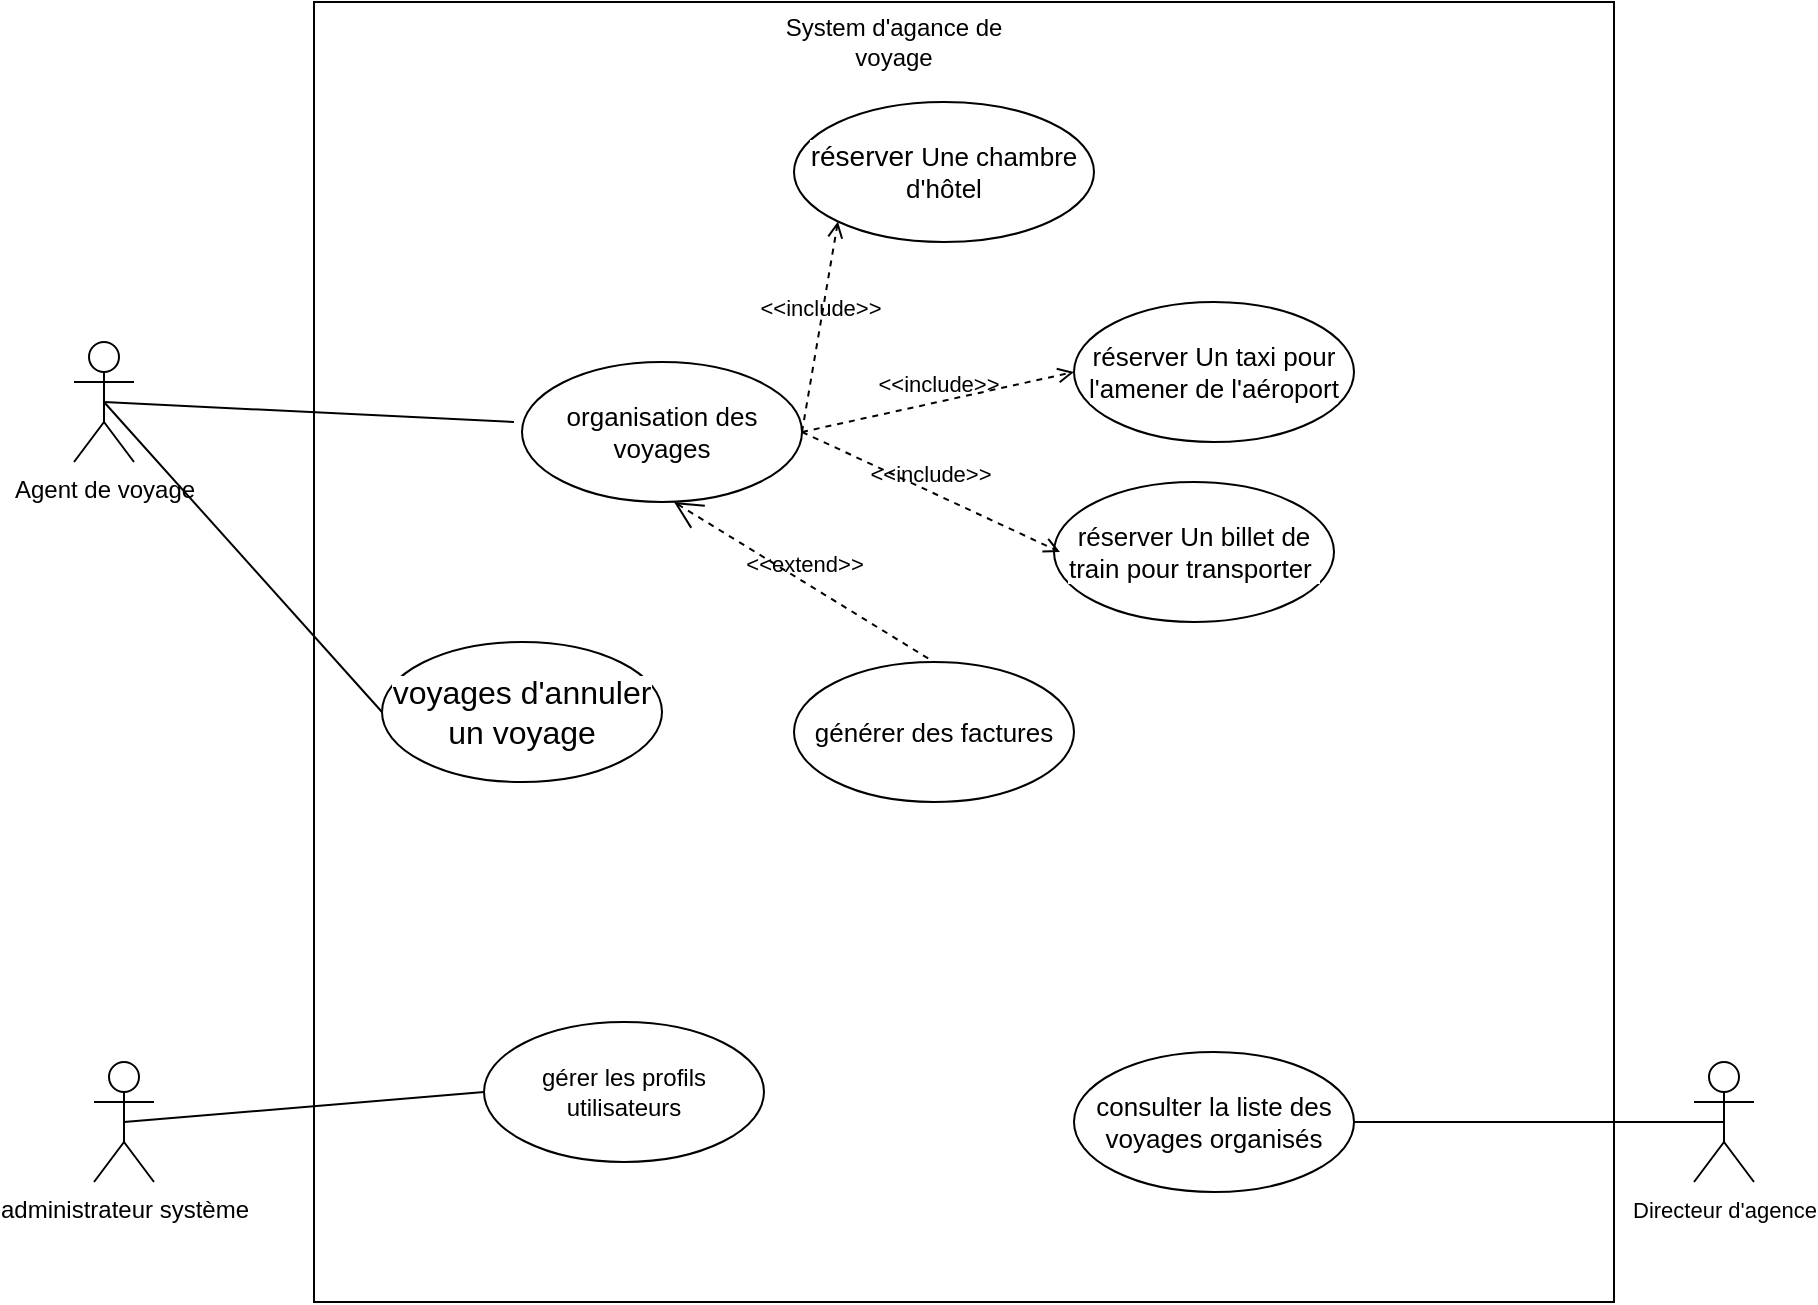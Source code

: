 <mxfile version="14.1.8" type="github">
  <diagram id="KFgFOe4yqHx0QMs8658P" name="Page-1">
    <mxGraphModel dx="1497" dy="730" grid="1" gridSize="10" guides="1" tooltips="1" connect="1" arrows="1" fold="1" page="1" pageScale="1" pageWidth="827" pageHeight="1169" math="0" shadow="0">
      <root>
        <mxCell id="0" />
        <mxCell id="1" parent="0" />
        <mxCell id="tHqGQBTP2perI8vmUkP6-1" value="" style="whiteSpace=wrap;html=1;aspect=fixed;" vertex="1" parent="1">
          <mxGeometry x="240" y="60" width="650" height="650" as="geometry" />
        </mxCell>
        <mxCell id="tHqGQBTP2perI8vmUkP6-2" value="Agent de voyage" style="shape=umlActor;html=1;verticalLabelPosition=bottom;verticalAlign=top;align=center;" vertex="1" parent="1">
          <mxGeometry x="120" y="230" width="30" height="60" as="geometry" />
        </mxCell>
        <mxCell id="tHqGQBTP2perI8vmUkP6-3" value="&lt;span style=&quot;font-family: &amp;#34;nunito sans&amp;#34; , sans-serif ; font-size: 14px ; background-color: rgb(255 , 255 , 255)&quot;&gt;réserver&amp;nbsp;&lt;/span&gt;&lt;span style=&quot;font-family: &amp;#34;nunito sans&amp;#34; , sans-serif ; font-size: 13px ; background-color: rgb(255 , 255 , 255)&quot;&gt;Une chambre d&#39;hôtel&lt;/span&gt;" style="ellipse;whiteSpace=wrap;html=1;" vertex="1" parent="1">
          <mxGeometry x="480" y="110" width="150" height="70" as="geometry" />
        </mxCell>
        <mxCell id="tHqGQBTP2perI8vmUkP6-4" value="&lt;span style=&quot;font-family: &amp;#34;nunito sans&amp;#34; , sans-serif ; font-size: 13px ; background-color: rgb(255 , 255 , 255)&quot;&gt;réserver&amp;nbsp;&lt;/span&gt;&lt;span style=&quot;font-family: &amp;#34;nunito sans&amp;#34; , sans-serif ; font-size: 13px ; background-color: rgb(255 , 255 , 255)&quot;&gt;Un taxi pour l&#39;amener de l&#39;aéroport&lt;/span&gt;" style="ellipse;whiteSpace=wrap;html=1;" vertex="1" parent="1">
          <mxGeometry x="620" y="210" width="140" height="70" as="geometry" />
        </mxCell>
        <mxCell id="tHqGQBTP2perI8vmUkP6-5" value="&lt;span style=&quot;font-family: &amp;#34;nunito sans&amp;#34; , sans-serif ; font-size: 13px ; background-color: rgb(255 , 255 , 255)&quot;&gt;réserver&amp;nbsp;&lt;/span&gt;&lt;span style=&quot;font-family: &amp;#34;nunito sans&amp;#34; , sans-serif ; font-size: 13px ; background-color: rgb(255 , 255 , 255)&quot;&gt;Un billet de train pour transporter&amp;nbsp;&lt;/span&gt;" style="ellipse;whiteSpace=wrap;html=1;" vertex="1" parent="1">
          <mxGeometry x="610" y="300" width="140" height="70" as="geometry" />
        </mxCell>
        <mxCell id="tHqGQBTP2perI8vmUkP6-6" value="&lt;span style=&quot;font-family: &amp;#34;nunito sans&amp;#34; , sans-serif ; font-size: 16px ; text-align: left ; background-color: rgb(255 , 255 , 255)&quot;&gt;voyages d&#39;annuler un voyage&lt;/span&gt;" style="ellipse;whiteSpace=wrap;html=1;" vertex="1" parent="1">
          <mxGeometry x="274" y="380" width="140" height="70" as="geometry" />
        </mxCell>
        <mxCell id="tHqGQBTP2perI8vmUkP6-7" value="&lt;span style=&quot;font-family: &amp;#34;nunito sans&amp;#34; , sans-serif ; background-color: rgb(255 , 255 , 255) ; font-size: 13px&quot;&gt;organisation des voyages&lt;/span&gt;" style="ellipse;whiteSpace=wrap;html=1;" vertex="1" parent="1">
          <mxGeometry x="344" y="240" width="140" height="70" as="geometry" />
        </mxCell>
        <mxCell id="tHqGQBTP2perI8vmUkP6-8" value="" style="edgeStyle=none;html=1;endArrow=none;verticalAlign=bottom;exitX=0.5;exitY=0.5;exitDx=0;exitDy=0;exitPerimeter=0;" edge="1" parent="1" source="tHqGQBTP2perI8vmUkP6-2">
          <mxGeometry width="160" relative="1" as="geometry">
            <mxPoint x="340" y="280" as="sourcePoint" />
            <mxPoint x="340" y="270" as="targetPoint" />
          </mxGeometry>
        </mxCell>
        <mxCell id="tHqGQBTP2perI8vmUkP6-9" value="&amp;lt;&amp;lt;include&amp;gt;&amp;gt;" style="edgeStyle=none;html=1;endArrow=open;verticalAlign=bottom;dashed=1;labelBackgroundColor=none;entryX=0;entryY=1;entryDx=0;entryDy=0;exitX=1;exitY=0.5;exitDx=0;exitDy=0;" edge="1" parent="1" source="tHqGQBTP2perI8vmUkP6-7" target="tHqGQBTP2perI8vmUkP6-3">
          <mxGeometry width="160" relative="1" as="geometry">
            <mxPoint x="340" y="280" as="sourcePoint" />
            <mxPoint x="500" y="280" as="targetPoint" />
          </mxGeometry>
        </mxCell>
        <mxCell id="tHqGQBTP2perI8vmUkP6-10" value="&amp;lt;&amp;lt;include&amp;gt;&amp;gt;" style="edgeStyle=none;html=1;endArrow=open;verticalAlign=bottom;dashed=1;labelBackgroundColor=none;entryX=0;entryY=0.5;entryDx=0;entryDy=0;exitX=1;exitY=0.5;exitDx=0;exitDy=0;" edge="1" parent="1" source="tHqGQBTP2perI8vmUkP6-7" target="tHqGQBTP2perI8vmUkP6-4">
          <mxGeometry width="160" relative="1" as="geometry">
            <mxPoint x="340" y="280" as="sourcePoint" />
            <mxPoint x="500" y="280" as="targetPoint" />
          </mxGeometry>
        </mxCell>
        <mxCell id="tHqGQBTP2perI8vmUkP6-11" value="&amp;lt;&amp;lt;include&amp;gt;&amp;gt;" style="edgeStyle=none;html=1;endArrow=open;verticalAlign=bottom;dashed=1;labelBackgroundColor=none;exitX=1;exitY=0.5;exitDx=0;exitDy=0;" edge="1" parent="1" source="tHqGQBTP2perI8vmUkP6-7">
          <mxGeometry width="160" relative="1" as="geometry">
            <mxPoint x="340" y="280" as="sourcePoint" />
            <mxPoint x="613" y="335" as="targetPoint" />
          </mxGeometry>
        </mxCell>
        <mxCell id="tHqGQBTP2perI8vmUkP6-13" value="System d&#39;agance de voyage" style="text;html=1;strokeColor=none;fillColor=none;align=center;verticalAlign=middle;whiteSpace=wrap;rounded=0;" vertex="1" parent="1">
          <mxGeometry x="465" y="70" width="130" height="20" as="geometry" />
        </mxCell>
        <mxCell id="tHqGQBTP2perI8vmUkP6-15" value="" style="edgeStyle=none;html=1;endArrow=none;verticalAlign=bottom;exitX=0.5;exitY=0.5;exitDx=0;exitDy=0;exitPerimeter=0;entryX=0;entryY=0.5;entryDx=0;entryDy=0;" edge="1" parent="1" source="tHqGQBTP2perI8vmUkP6-2" target="tHqGQBTP2perI8vmUkP6-6">
          <mxGeometry width="160" relative="1" as="geometry">
            <mxPoint x="420" y="310" as="sourcePoint" />
            <mxPoint x="580" y="310" as="targetPoint" />
          </mxGeometry>
        </mxCell>
        <mxCell id="tHqGQBTP2perI8vmUkP6-16" value="&lt;span style=&quot;font-family: &amp;#34;nunito sans&amp;#34; , sans-serif ; text-align: left ; background-color: rgb(255 , 255 , 255) ; font-size: 13px&quot;&gt;générer des factures&lt;/span&gt;" style="ellipse;whiteSpace=wrap;html=1;" vertex="1" parent="1">
          <mxGeometry x="480" y="390" width="140" height="70" as="geometry" />
        </mxCell>
        <mxCell id="tHqGQBTP2perI8vmUkP6-17" value="&amp;lt;&amp;lt;extend&amp;gt;&amp;gt;" style="edgeStyle=none;html=1;startArrow=open;endArrow=none;startSize=12;verticalAlign=bottom;dashed=1;labelBackgroundColor=none;entryX=0.5;entryY=0;entryDx=0;entryDy=0;" edge="1" parent="1" target="tHqGQBTP2perI8vmUkP6-16">
          <mxGeometry width="160" relative="1" as="geometry">
            <mxPoint x="420" y="310" as="sourcePoint" />
            <mxPoint x="580" y="310" as="targetPoint" />
          </mxGeometry>
        </mxCell>
        <mxCell id="tHqGQBTP2perI8vmUkP6-18" value="&lt;span style=&quot;font-family: &amp;#34;nunito sans&amp;#34; , sans-serif ; text-align: left ; background-color: rgb(255 , 255 , 255)&quot;&gt;administrateur système&lt;/span&gt;" style="shape=umlActor;html=1;verticalLabelPosition=bottom;verticalAlign=top;align=center;" vertex="1" parent="1">
          <mxGeometry x="130" y="590" width="30" height="60" as="geometry" />
        </mxCell>
        <mxCell id="tHqGQBTP2perI8vmUkP6-19" value="&lt;span style=&quot;font-family: &amp;#34;nunito sans&amp;#34; , sans-serif ; text-align: left ; background-color: rgb(255 , 255 , 255) ; font-size: 11px&quot;&gt;Directeur d&#39;agence&lt;/span&gt;" style="shape=umlActor;html=1;verticalLabelPosition=bottom;verticalAlign=top;align=center;" vertex="1" parent="1">
          <mxGeometry x="930" y="590" width="30" height="60" as="geometry" />
        </mxCell>
        <mxCell id="tHqGQBTP2perI8vmUkP6-20" value="" style="edgeStyle=none;html=1;endArrow=none;verticalAlign=bottom;exitX=0.5;exitY=0.5;exitDx=0;exitDy=0;exitPerimeter=0;entryX=0;entryY=0.5;entryDx=0;entryDy=0;" edge="1" parent="1" source="tHqGQBTP2perI8vmUkP6-18" target="tHqGQBTP2perI8vmUkP6-21">
          <mxGeometry width="160" relative="1" as="geometry">
            <mxPoint x="150" y="630" as="sourcePoint" />
            <mxPoint x="300" y="630" as="targetPoint" />
          </mxGeometry>
        </mxCell>
        <mxCell id="tHqGQBTP2perI8vmUkP6-21" value="&lt;span style=&quot;font-family: &amp;#34;nunito sans&amp;#34; , sans-serif ; text-align: left ; background-color: rgb(255 , 255 , 255)&quot;&gt;gérer les profils utilisateurs&lt;/span&gt;" style="ellipse;whiteSpace=wrap;html=1;" vertex="1" parent="1">
          <mxGeometry x="325" y="570" width="140" height="70" as="geometry" />
        </mxCell>
        <mxCell id="tHqGQBTP2perI8vmUkP6-22" value="&lt;span style=&quot;font-family: &amp;#34;nunito sans&amp;#34; , sans-serif ; font-size: 13px ; text-align: left ; background-color: rgb(255 , 255 , 255)&quot;&gt;consulter la liste des voyages organisés&lt;/span&gt;" style="ellipse;whiteSpace=wrap;html=1;" vertex="1" parent="1">
          <mxGeometry x="620" y="585" width="140" height="70" as="geometry" />
        </mxCell>
        <mxCell id="tHqGQBTP2perI8vmUkP6-23" value="" style="edgeStyle=none;html=1;endArrow=none;verticalAlign=bottom;entryX=0.5;entryY=0.5;entryDx=0;entryDy=0;entryPerimeter=0;exitX=1;exitY=0.5;exitDx=0;exitDy=0;" edge="1" parent="1" source="tHqGQBTP2perI8vmUkP6-22" target="tHqGQBTP2perI8vmUkP6-19">
          <mxGeometry width="160" relative="1" as="geometry">
            <mxPoint x="420" y="520" as="sourcePoint" />
            <mxPoint x="580" y="520" as="targetPoint" />
          </mxGeometry>
        </mxCell>
      </root>
    </mxGraphModel>
  </diagram>
</mxfile>

